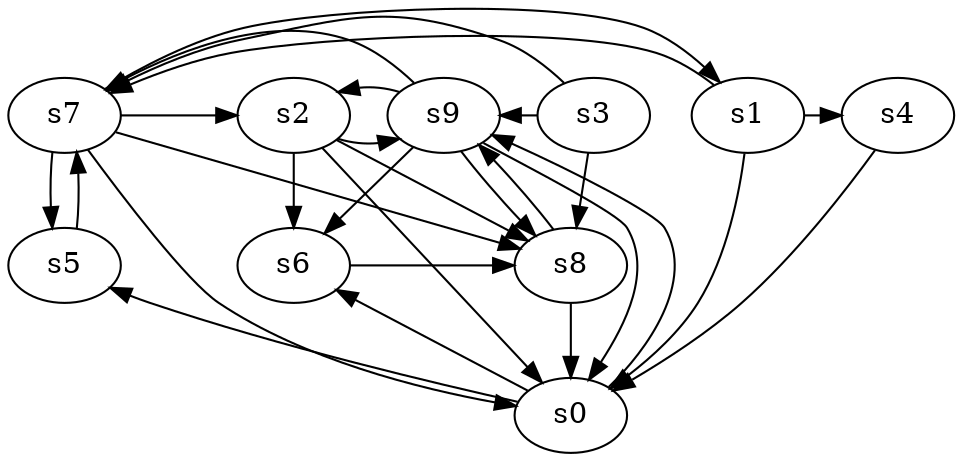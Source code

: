 digraph game_0802_complex_10 {
    s0 [name="s0", player=0];
    s1 [name="s1", player=0];
    s2 [name="s2", player=0];
    s3 [name="s3", player=1];
    s4 [name="s4", player=0];
    s5 [name="s5", player=1];
    s6 [name="s6", player=0];
    s7 [name="s7", player=0];
    s8 [name="s8", player=1, target=1];
    s9 [name="s9", player=1, target=1];

    s0 -> s5 [constraint="time % 8 == 3"];
    s0 -> s6 [constraint="time % 5 == 4 || time % 2 == 0"];
    s0 -> s9 [constraint="time == 16"];
    s1 -> s0 [constraint="time % 2 == 1 || time % 4 == 3"];
    s1 -> s4 [constraint="time % 3 == 2 || time % 3 == 0"];
    s1 -> s7 [constraint="time % 4 == 1 || time % 3 == 2"];
    s2 -> s0 [constraint="time == 8"];
    s2 -> s6;
    s2 -> s8;
    s2 -> s9 [constraint="time % 8 == 5"];
    s3 -> s7 [constraint="time == 15"];
    s3 -> s8;
    s3 -> s9 [constraint="time % 6 == 0"];
    s4 -> s0 [constraint="time % 3 == 1 && time % 3 == 2"];
    s5 -> s7 [constraint="time % 6 == 5"];
    s6 -> s8 [constraint="time % 2 == 0 && time % 4 == 2"];
    s7 -> s0 [constraint="time % 7 == 3"];
    s7 -> s1 [constraint="!(time % 5 == 3)"];
    s7 -> s2 [constraint="time % 3 == 0 && time % 5 == 1"];
    s7 -> s5;
    s7 -> s8 [constraint="time % 3 == 1"];
    s8 -> s0;
    s8 -> s9 [constraint="time % 3 == 2 || time % 3 == 1"];
    s9 -> s0 [constraint="time % 5 == 0 || time % 3 == 2"];
    s9 -> s2 [constraint="time % 3 == 0 || time % 4 == 3"];
    s9 -> s6 [constraint="time % 8 == 5"];
    s9 -> s7 [constraint="time % 2 == 1"];
    s9 -> s8 [constraint="time == 6 || time == 9 || time == 19"];
}
